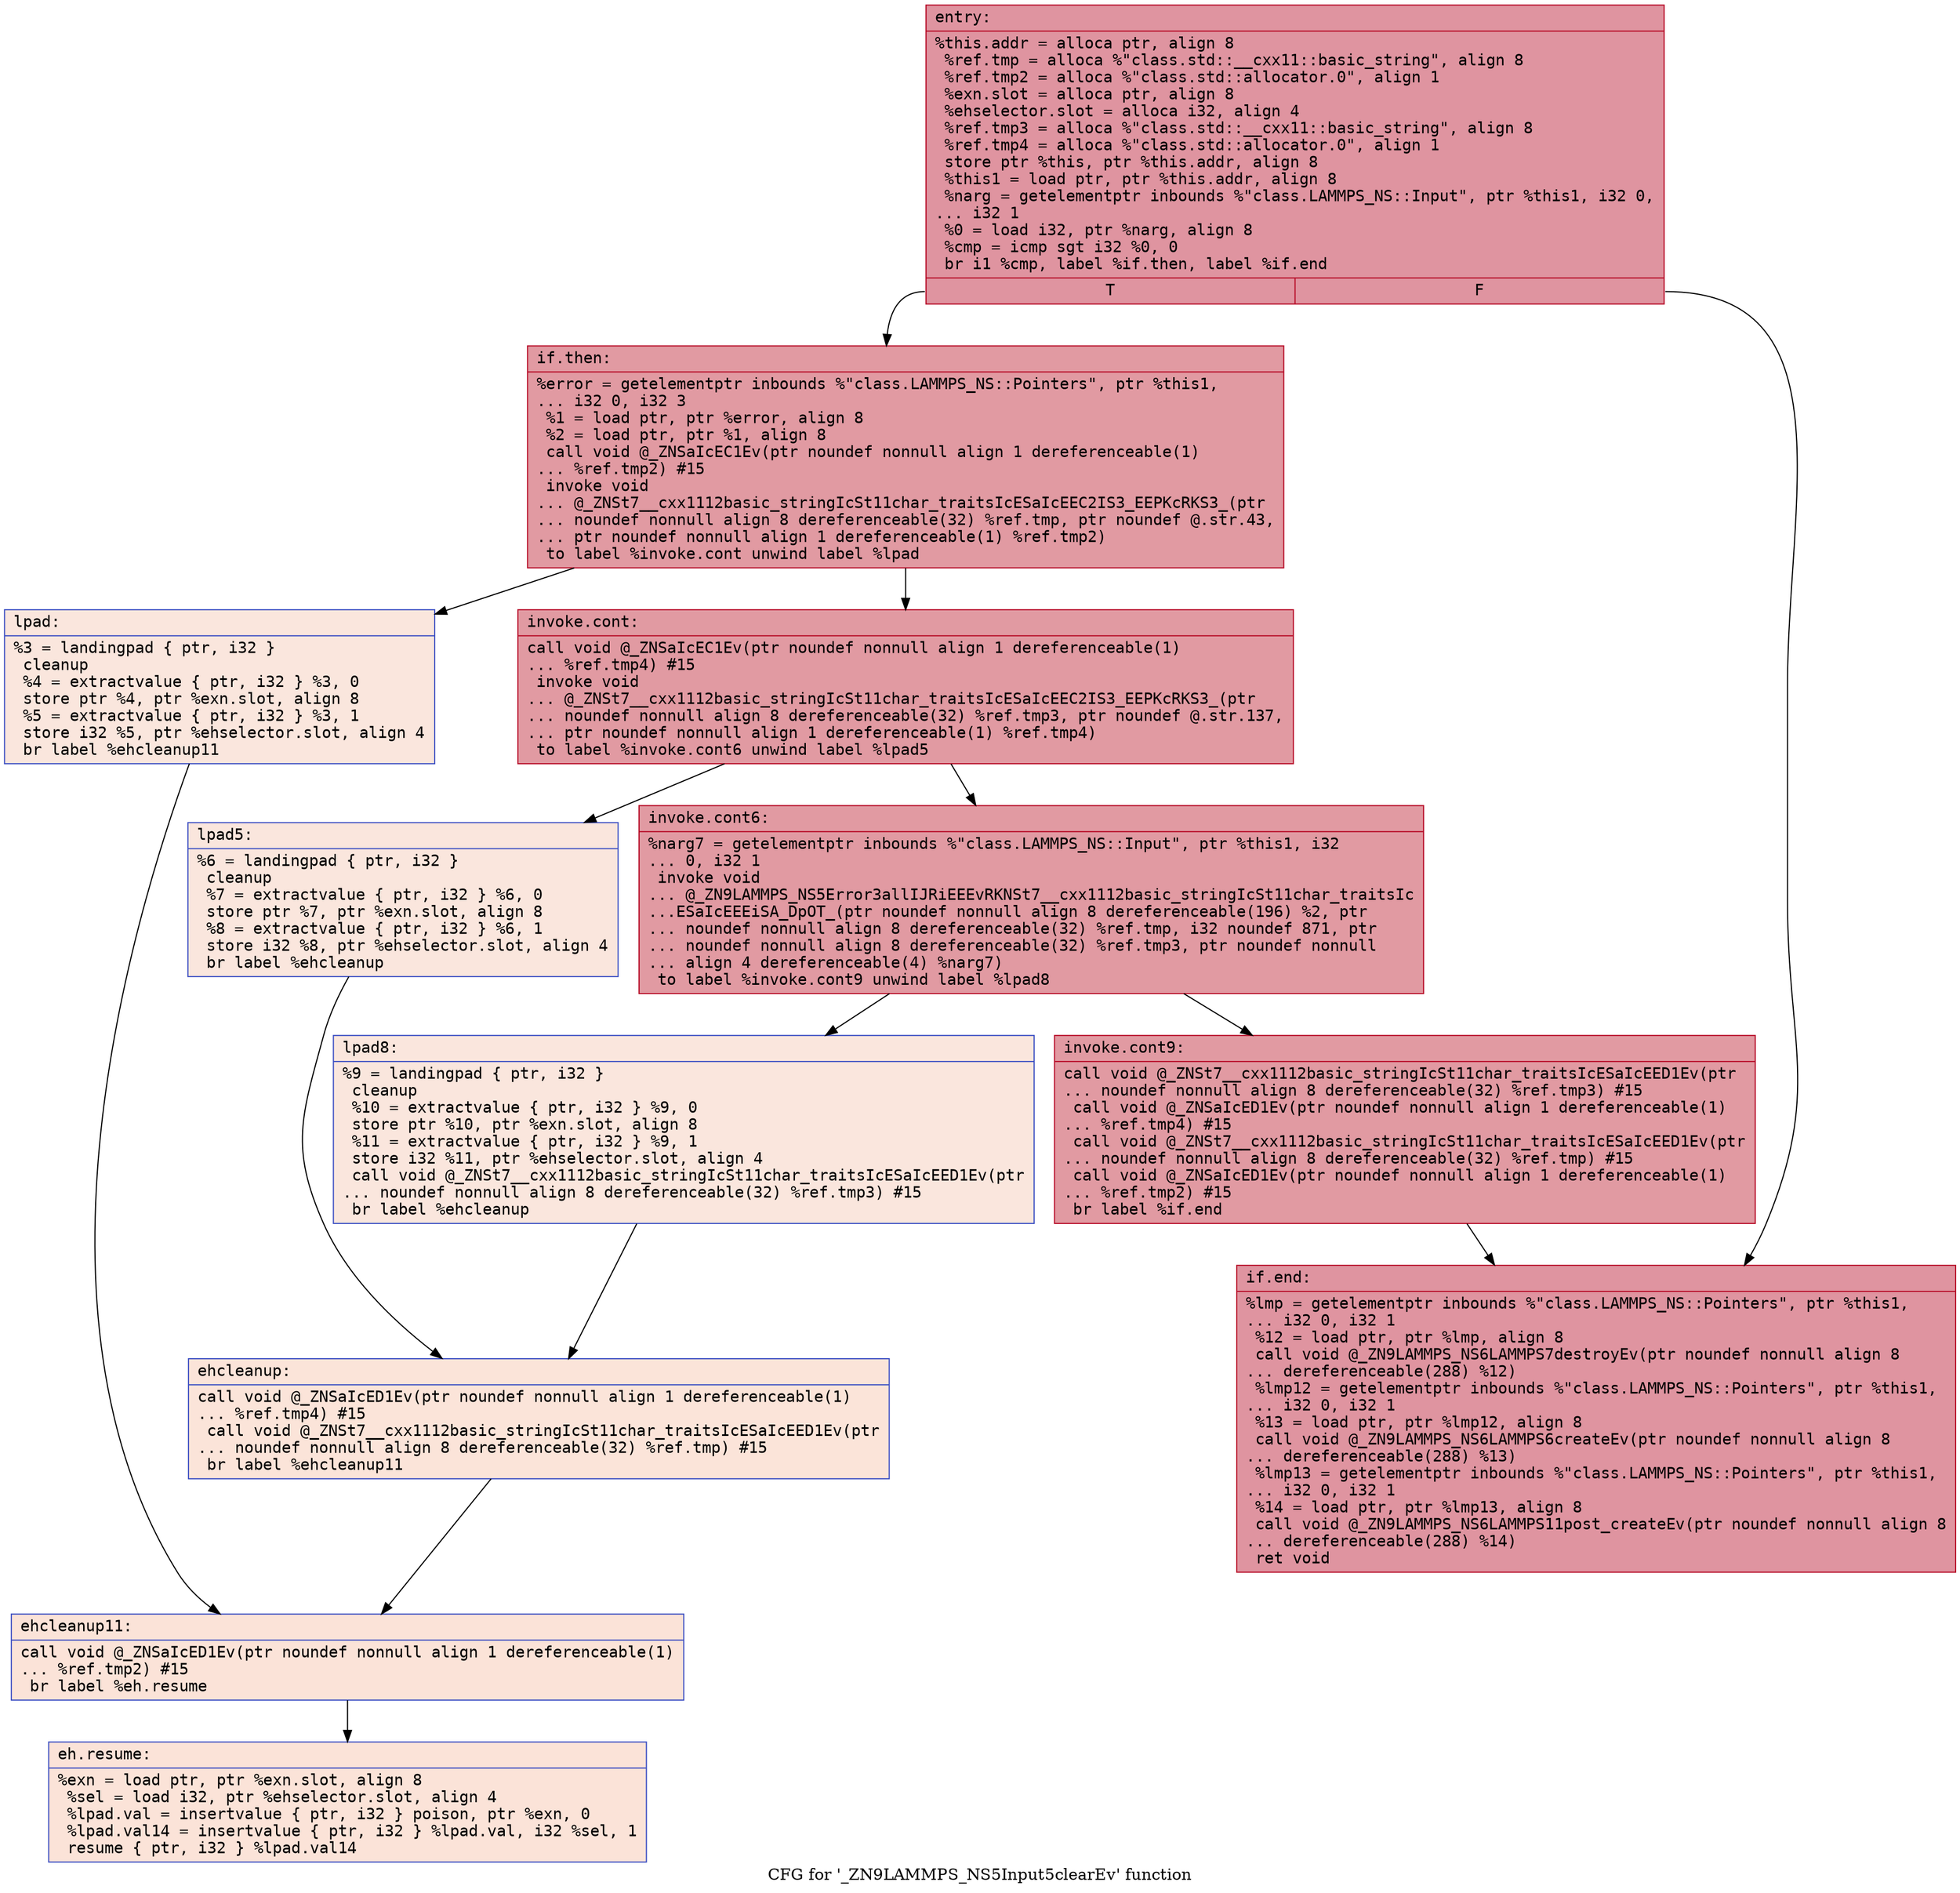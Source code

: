 digraph "CFG for '_ZN9LAMMPS_NS5Input5clearEv' function" {
	label="CFG for '_ZN9LAMMPS_NS5Input5clearEv' function";

	Node0x5628735aa2a0 [shape=record,color="#b70d28ff", style=filled, fillcolor="#b70d2870" fontname="Courier",label="{entry:\l|  %this.addr = alloca ptr, align 8\l  %ref.tmp = alloca %\"class.std::__cxx11::basic_string\", align 8\l  %ref.tmp2 = alloca %\"class.std::allocator.0\", align 1\l  %exn.slot = alloca ptr, align 8\l  %ehselector.slot = alloca i32, align 4\l  %ref.tmp3 = alloca %\"class.std::__cxx11::basic_string\", align 8\l  %ref.tmp4 = alloca %\"class.std::allocator.0\", align 1\l  store ptr %this, ptr %this.addr, align 8\l  %this1 = load ptr, ptr %this.addr, align 8\l  %narg = getelementptr inbounds %\"class.LAMMPS_NS::Input\", ptr %this1, i32 0,\l... i32 1\l  %0 = load i32, ptr %narg, align 8\l  %cmp = icmp sgt i32 %0, 0\l  br i1 %cmp, label %if.then, label %if.end\l|{<s0>T|<s1>F}}"];
	Node0x5628735aa2a0:s0 -> Node0x5628735aaa00[tooltip="entry -> if.then\nProbability 62.50%" ];
	Node0x5628735aa2a0:s1 -> Node0x5628735aac10[tooltip="entry -> if.end\nProbability 37.50%" ];
	Node0x5628735aaa00 [shape=record,color="#b70d28ff", style=filled, fillcolor="#bb1b2c70" fontname="Courier",label="{if.then:\l|  %error = getelementptr inbounds %\"class.LAMMPS_NS::Pointers\", ptr %this1,\l... i32 0, i32 3\l  %1 = load ptr, ptr %error, align 8\l  %2 = load ptr, ptr %1, align 8\l  call void @_ZNSaIcEC1Ev(ptr noundef nonnull align 1 dereferenceable(1)\l... %ref.tmp2) #15\l  invoke void\l... @_ZNSt7__cxx1112basic_stringIcSt11char_traitsIcESaIcEEC2IS3_EEPKcRKS3_(ptr\l... noundef nonnull align 8 dereferenceable(32) %ref.tmp, ptr noundef @.str.43,\l... ptr noundef nonnull align 1 dereferenceable(1) %ref.tmp2)\l          to label %invoke.cont unwind label %lpad\l}"];
	Node0x5628735aaa00 -> Node0x5628735ab090[tooltip="if.then -> invoke.cont\nProbability 100.00%" ];
	Node0x5628735aaa00 -> Node0x5628735ab110[tooltip="if.then -> lpad\nProbability 0.00%" ];
	Node0x5628735ab090 [shape=record,color="#b70d28ff", style=filled, fillcolor="#bb1b2c70" fontname="Courier",label="{invoke.cont:\l|  call void @_ZNSaIcEC1Ev(ptr noundef nonnull align 1 dereferenceable(1)\l... %ref.tmp4) #15\l  invoke void\l... @_ZNSt7__cxx1112basic_stringIcSt11char_traitsIcESaIcEEC2IS3_EEPKcRKS3_(ptr\l... noundef nonnull align 8 dereferenceable(32) %ref.tmp3, ptr noundef @.str.137,\l... ptr noundef nonnull align 1 dereferenceable(1) %ref.tmp4)\l          to label %invoke.cont6 unwind label %lpad5\l}"];
	Node0x5628735ab090 -> Node0x5628735ab430[tooltip="invoke.cont -> invoke.cont6\nProbability 100.00%" ];
	Node0x5628735ab090 -> Node0x5628735ab480[tooltip="invoke.cont -> lpad5\nProbability 0.00%" ];
	Node0x5628735ab430 [shape=record,color="#b70d28ff", style=filled, fillcolor="#bb1b2c70" fontname="Courier",label="{invoke.cont6:\l|  %narg7 = getelementptr inbounds %\"class.LAMMPS_NS::Input\", ptr %this1, i32\l... 0, i32 1\l  invoke void\l... @_ZN9LAMMPS_NS5Error3allIJRiEEEvRKNSt7__cxx1112basic_stringIcSt11char_traitsIc\l...ESaIcEEEiSA_DpOT_(ptr noundef nonnull align 8 dereferenceable(196) %2, ptr\l... noundef nonnull align 8 dereferenceable(32) %ref.tmp, i32 noundef 871, ptr\l... noundef nonnull align 8 dereferenceable(32) %ref.tmp3, ptr noundef nonnull\l... align 4 dereferenceable(4) %narg7)\l          to label %invoke.cont9 unwind label %lpad8\l}"];
	Node0x5628735ab430 -> Node0x5628735ab3e0[tooltip="invoke.cont6 -> invoke.cont9\nProbability 100.00%" ];
	Node0x5628735ab430 -> Node0x5628735ab810[tooltip="invoke.cont6 -> lpad8\nProbability 0.00%" ];
	Node0x5628735ab3e0 [shape=record,color="#b70d28ff", style=filled, fillcolor="#bb1b2c70" fontname="Courier",label="{invoke.cont9:\l|  call void @_ZNSt7__cxx1112basic_stringIcSt11char_traitsIcESaIcEED1Ev(ptr\l... noundef nonnull align 8 dereferenceable(32) %ref.tmp3) #15\l  call void @_ZNSaIcED1Ev(ptr noundef nonnull align 1 dereferenceable(1)\l... %ref.tmp4) #15\l  call void @_ZNSt7__cxx1112basic_stringIcSt11char_traitsIcESaIcEED1Ev(ptr\l... noundef nonnull align 8 dereferenceable(32) %ref.tmp) #15\l  call void @_ZNSaIcED1Ev(ptr noundef nonnull align 1 dereferenceable(1)\l... %ref.tmp2) #15\l  br label %if.end\l}"];
	Node0x5628735ab3e0 -> Node0x5628735aac10[tooltip="invoke.cont9 -> if.end\nProbability 100.00%" ];
	Node0x5628735ab110 [shape=record,color="#3d50c3ff", style=filled, fillcolor="#f3c7b170" fontname="Courier",label="{lpad:\l|  %3 = landingpad \{ ptr, i32 \}\l          cleanup\l  %4 = extractvalue \{ ptr, i32 \} %3, 0\l  store ptr %4, ptr %exn.slot, align 8\l  %5 = extractvalue \{ ptr, i32 \} %3, 1\l  store i32 %5, ptr %ehselector.slot, align 4\l  br label %ehcleanup11\l}"];
	Node0x5628735ab110 -> Node0x5628735ac170[tooltip="lpad -> ehcleanup11\nProbability 100.00%" ];
	Node0x5628735ab480 [shape=record,color="#3d50c3ff", style=filled, fillcolor="#f3c7b170" fontname="Courier",label="{lpad5:\l|  %6 = landingpad \{ ptr, i32 \}\l          cleanup\l  %7 = extractvalue \{ ptr, i32 \} %6, 0\l  store ptr %7, ptr %exn.slot, align 8\l  %8 = extractvalue \{ ptr, i32 \} %6, 1\l  store i32 %8, ptr %ehselector.slot, align 4\l  br label %ehcleanup\l}"];
	Node0x5628735ab480 -> Node0x5628735ac470[tooltip="lpad5 -> ehcleanup\nProbability 100.00%" ];
	Node0x5628735ab810 [shape=record,color="#3d50c3ff", style=filled, fillcolor="#f3c7b170" fontname="Courier",label="{lpad8:\l|  %9 = landingpad \{ ptr, i32 \}\l          cleanup\l  %10 = extractvalue \{ ptr, i32 \} %9, 0\l  store ptr %10, ptr %exn.slot, align 8\l  %11 = extractvalue \{ ptr, i32 \} %9, 1\l  store i32 %11, ptr %ehselector.slot, align 4\l  call void @_ZNSt7__cxx1112basic_stringIcSt11char_traitsIcESaIcEED1Ev(ptr\l... noundef nonnull align 8 dereferenceable(32) %ref.tmp3) #15\l  br label %ehcleanup\l}"];
	Node0x5628735ab810 -> Node0x5628735ac470[tooltip="lpad8 -> ehcleanup\nProbability 100.00%" ];
	Node0x5628735ac470 [shape=record,color="#3d50c3ff", style=filled, fillcolor="#f5c1a970" fontname="Courier",label="{ehcleanup:\l|  call void @_ZNSaIcED1Ev(ptr noundef nonnull align 1 dereferenceable(1)\l... %ref.tmp4) #15\l  call void @_ZNSt7__cxx1112basic_stringIcSt11char_traitsIcESaIcEED1Ev(ptr\l... noundef nonnull align 8 dereferenceable(32) %ref.tmp) #15\l  br label %ehcleanup11\l}"];
	Node0x5628735ac470 -> Node0x5628735ac170[tooltip="ehcleanup -> ehcleanup11\nProbability 100.00%" ];
	Node0x5628735ac170 [shape=record,color="#3d50c3ff", style=filled, fillcolor="#f6bfa670" fontname="Courier",label="{ehcleanup11:\l|  call void @_ZNSaIcED1Ev(ptr noundef nonnull align 1 dereferenceable(1)\l... %ref.tmp2) #15\l  br label %eh.resume\l}"];
	Node0x5628735ac170 -> Node0x5628735acd20[tooltip="ehcleanup11 -> eh.resume\nProbability 100.00%" ];
	Node0x5628735aac10 [shape=record,color="#b70d28ff", style=filled, fillcolor="#b70d2870" fontname="Courier",label="{if.end:\l|  %lmp = getelementptr inbounds %\"class.LAMMPS_NS::Pointers\", ptr %this1,\l... i32 0, i32 1\l  %12 = load ptr, ptr %lmp, align 8\l  call void @_ZN9LAMMPS_NS6LAMMPS7destroyEv(ptr noundef nonnull align 8\l... dereferenceable(288) %12)\l  %lmp12 = getelementptr inbounds %\"class.LAMMPS_NS::Pointers\", ptr %this1,\l... i32 0, i32 1\l  %13 = load ptr, ptr %lmp12, align 8\l  call void @_ZN9LAMMPS_NS6LAMMPS6createEv(ptr noundef nonnull align 8\l... dereferenceable(288) %13)\l  %lmp13 = getelementptr inbounds %\"class.LAMMPS_NS::Pointers\", ptr %this1,\l... i32 0, i32 1\l  %14 = load ptr, ptr %lmp13, align 8\l  call void @_ZN9LAMMPS_NS6LAMMPS11post_createEv(ptr noundef nonnull align 8\l... dereferenceable(288) %14)\l  ret void\l}"];
	Node0x5628735acd20 [shape=record,color="#3d50c3ff", style=filled, fillcolor="#f6bfa670" fontname="Courier",label="{eh.resume:\l|  %exn = load ptr, ptr %exn.slot, align 8\l  %sel = load i32, ptr %ehselector.slot, align 4\l  %lpad.val = insertvalue \{ ptr, i32 \} poison, ptr %exn, 0\l  %lpad.val14 = insertvalue \{ ptr, i32 \} %lpad.val, i32 %sel, 1\l  resume \{ ptr, i32 \} %lpad.val14\l}"];
}
